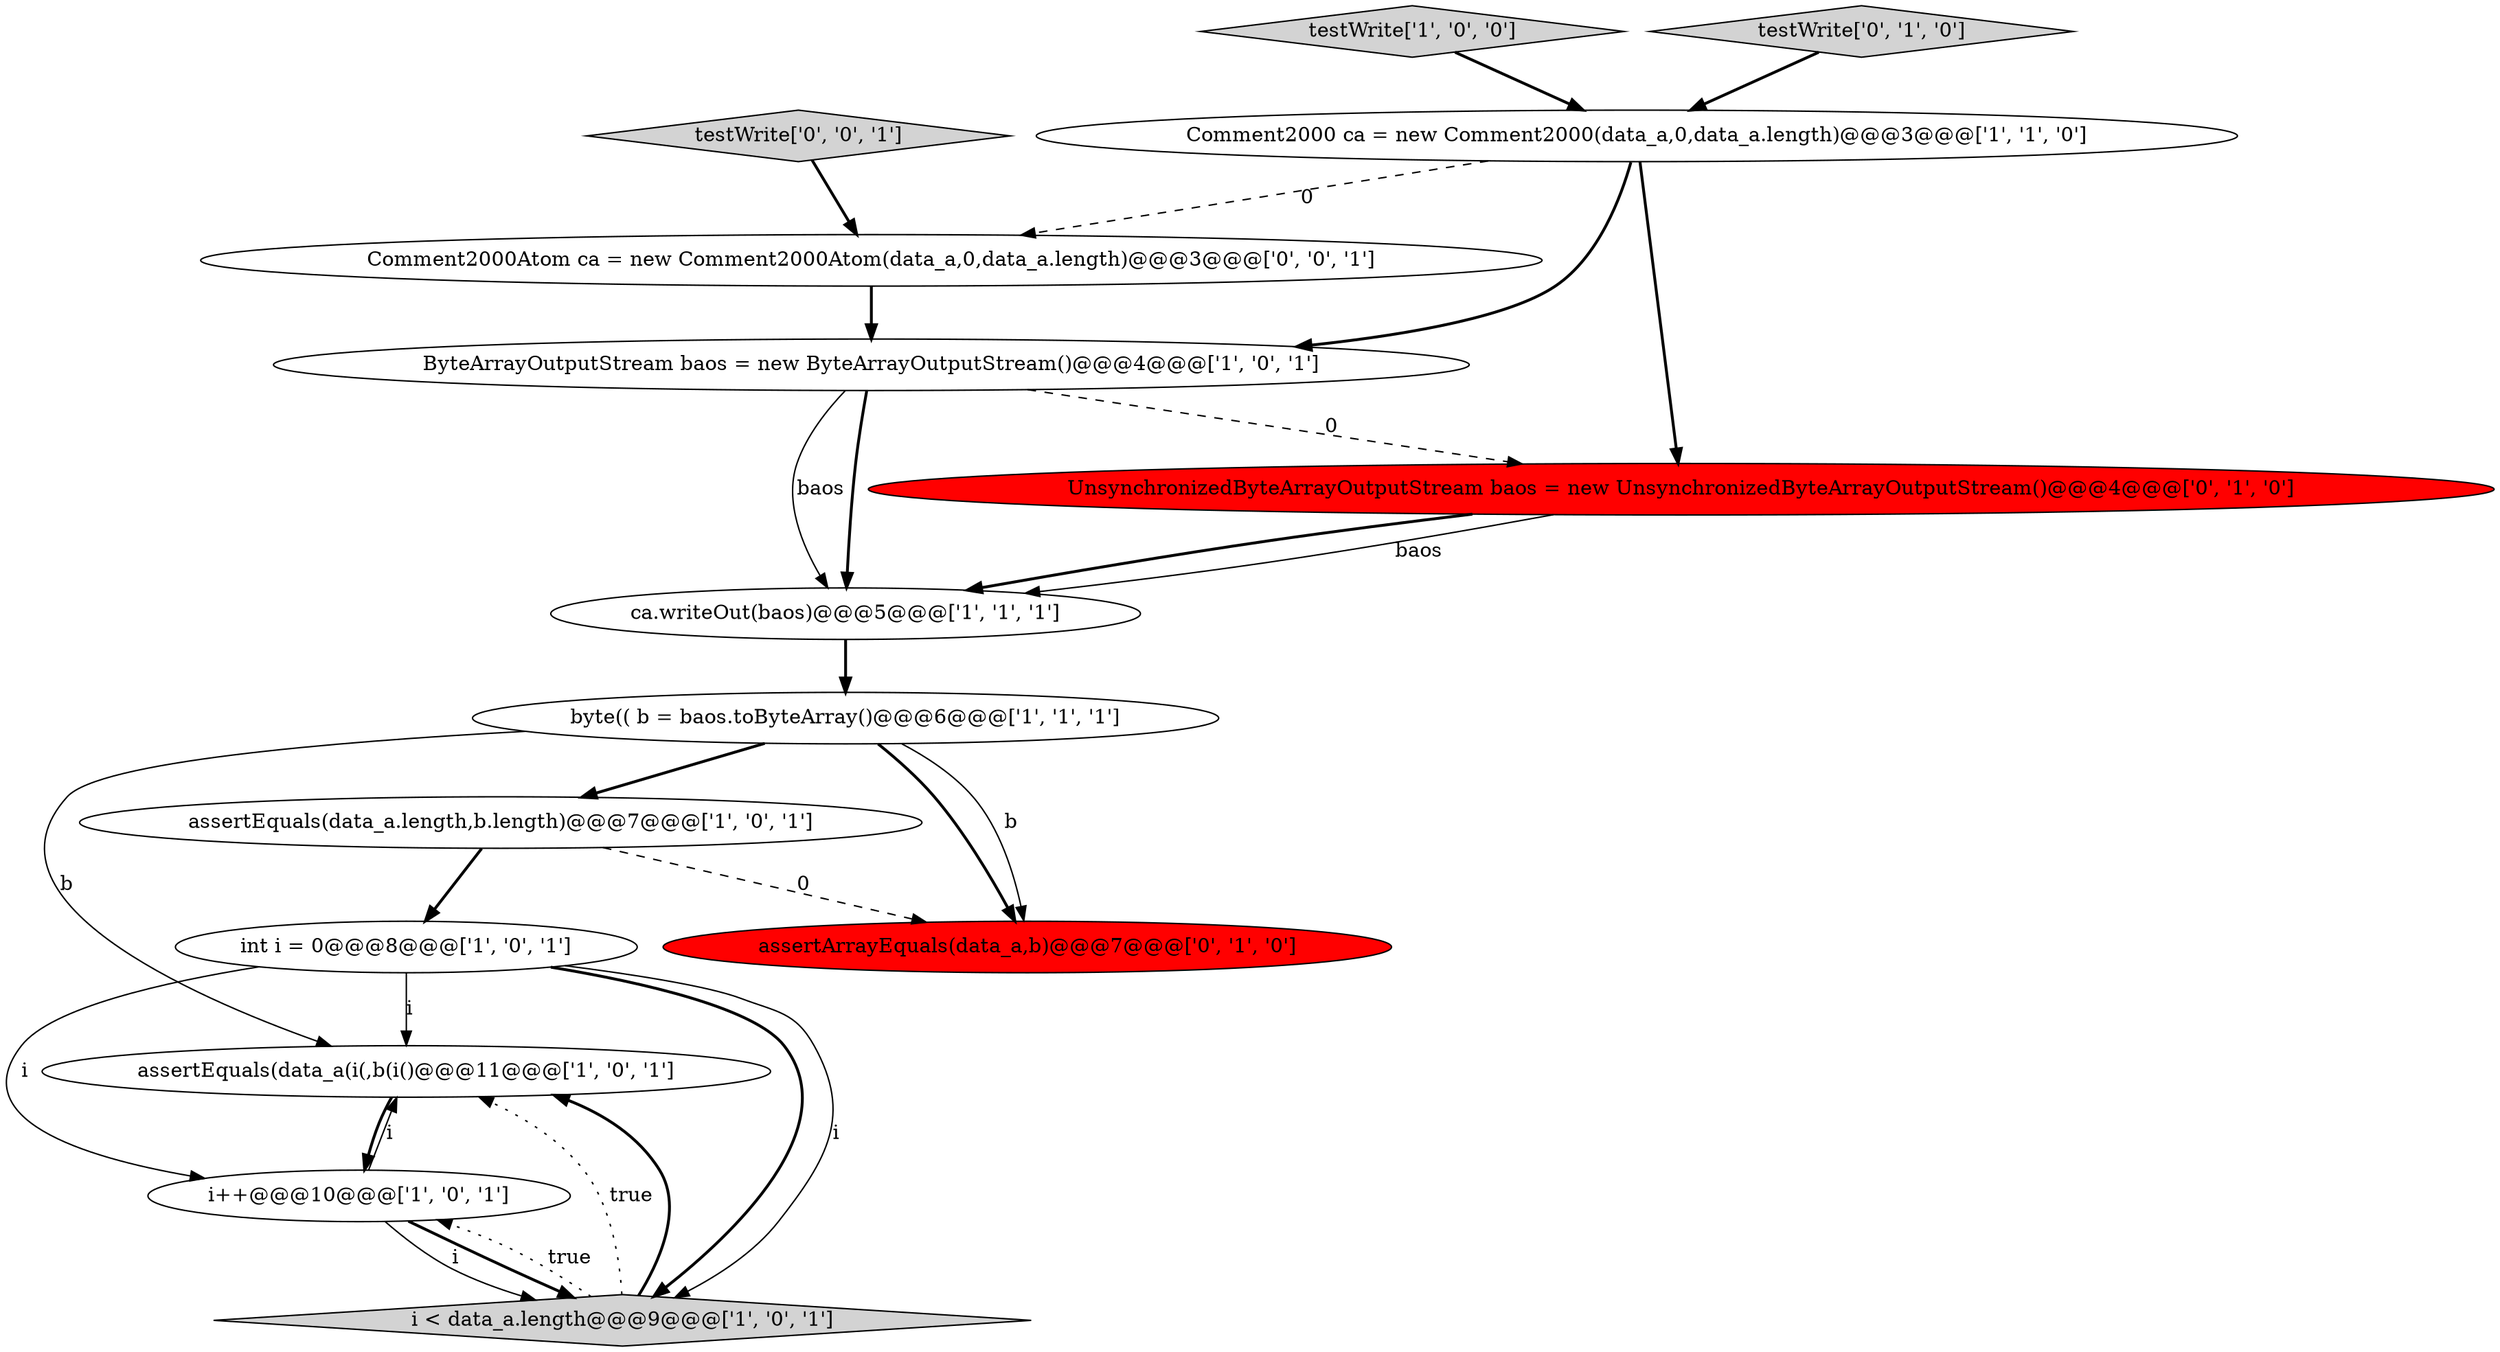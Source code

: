 digraph {
8 [style = filled, label = "int i = 0@@@8@@@['1', '0', '1']", fillcolor = white, shape = ellipse image = "AAA0AAABBB1BBB"];
2 [style = filled, label = "testWrite['1', '0', '0']", fillcolor = lightgray, shape = diamond image = "AAA0AAABBB1BBB"];
12 [style = filled, label = "assertArrayEquals(data_a,b)@@@7@@@['0', '1', '0']", fillcolor = red, shape = ellipse image = "AAA1AAABBB2BBB"];
11 [style = filled, label = "testWrite['0', '1', '0']", fillcolor = lightgray, shape = diamond image = "AAA0AAABBB2BBB"];
1 [style = filled, label = "ca.writeOut(baos)@@@5@@@['1', '1', '1']", fillcolor = white, shape = ellipse image = "AAA0AAABBB1BBB"];
7 [style = filled, label = "ByteArrayOutputStream baos = new ByteArrayOutputStream()@@@4@@@['1', '0', '1']", fillcolor = white, shape = ellipse image = "AAA0AAABBB1BBB"];
6 [style = filled, label = "assertEquals(data_a(i(,b(i()@@@11@@@['1', '0', '1']", fillcolor = white, shape = ellipse image = "AAA0AAABBB1BBB"];
0 [style = filled, label = "assertEquals(data_a.length,b.length)@@@7@@@['1', '0', '1']", fillcolor = white, shape = ellipse image = "AAA0AAABBB1BBB"];
4 [style = filled, label = "i < data_a.length@@@9@@@['1', '0', '1']", fillcolor = lightgray, shape = diamond image = "AAA0AAABBB1BBB"];
3 [style = filled, label = "byte(( b = baos.toByteArray()@@@6@@@['1', '1', '1']", fillcolor = white, shape = ellipse image = "AAA0AAABBB1BBB"];
10 [style = filled, label = "UnsynchronizedByteArrayOutputStream baos = new UnsynchronizedByteArrayOutputStream()@@@4@@@['0', '1', '0']", fillcolor = red, shape = ellipse image = "AAA1AAABBB2BBB"];
13 [style = filled, label = "testWrite['0', '0', '1']", fillcolor = lightgray, shape = diamond image = "AAA0AAABBB3BBB"];
14 [style = filled, label = "Comment2000Atom ca = new Comment2000Atom(data_a,0,data_a.length)@@@3@@@['0', '0', '1']", fillcolor = white, shape = ellipse image = "AAA0AAABBB3BBB"];
5 [style = filled, label = "Comment2000 ca = new Comment2000(data_a,0,data_a.length)@@@3@@@['1', '1', '0']", fillcolor = white, shape = ellipse image = "AAA0AAABBB1BBB"];
9 [style = filled, label = "i++@@@10@@@['1', '0', '1']", fillcolor = white, shape = ellipse image = "AAA0AAABBB1BBB"];
4->6 [style = dotted, label="true"];
5->10 [style = bold, label=""];
5->14 [style = dashed, label="0"];
7->1 [style = bold, label=""];
4->6 [style = bold, label=""];
9->4 [style = bold, label=""];
1->3 [style = bold, label=""];
3->6 [style = solid, label="b"];
3->12 [style = bold, label=""];
0->12 [style = dashed, label="0"];
7->1 [style = solid, label="baos"];
8->9 [style = solid, label="i"];
3->0 [style = bold, label=""];
14->7 [style = bold, label=""];
11->5 [style = bold, label=""];
9->6 [style = solid, label="i"];
10->1 [style = solid, label="baos"];
0->8 [style = bold, label=""];
5->7 [style = bold, label=""];
7->10 [style = dashed, label="0"];
3->12 [style = solid, label="b"];
8->4 [style = bold, label=""];
6->9 [style = bold, label=""];
9->4 [style = solid, label="i"];
4->9 [style = dotted, label="true"];
10->1 [style = bold, label=""];
13->14 [style = bold, label=""];
8->4 [style = solid, label="i"];
8->6 [style = solid, label="i"];
2->5 [style = bold, label=""];
}
